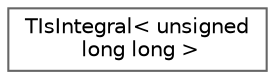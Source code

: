 digraph "Graphical Class Hierarchy"
{
 // INTERACTIVE_SVG=YES
 // LATEX_PDF_SIZE
  bgcolor="transparent";
  edge [fontname=Helvetica,fontsize=10,labelfontname=Helvetica,labelfontsize=10];
  node [fontname=Helvetica,fontsize=10,shape=box,height=0.2,width=0.4];
  rankdir="LR";
  Node0 [id="Node000000",label="TIsIntegral\< unsigned\l long long \>",height=0.2,width=0.4,color="grey40", fillcolor="white", style="filled",URL="$d9/d5e/structTIsIntegral_3_01unsigned_01long_01long_01_4.html",tooltip=" "];
}
